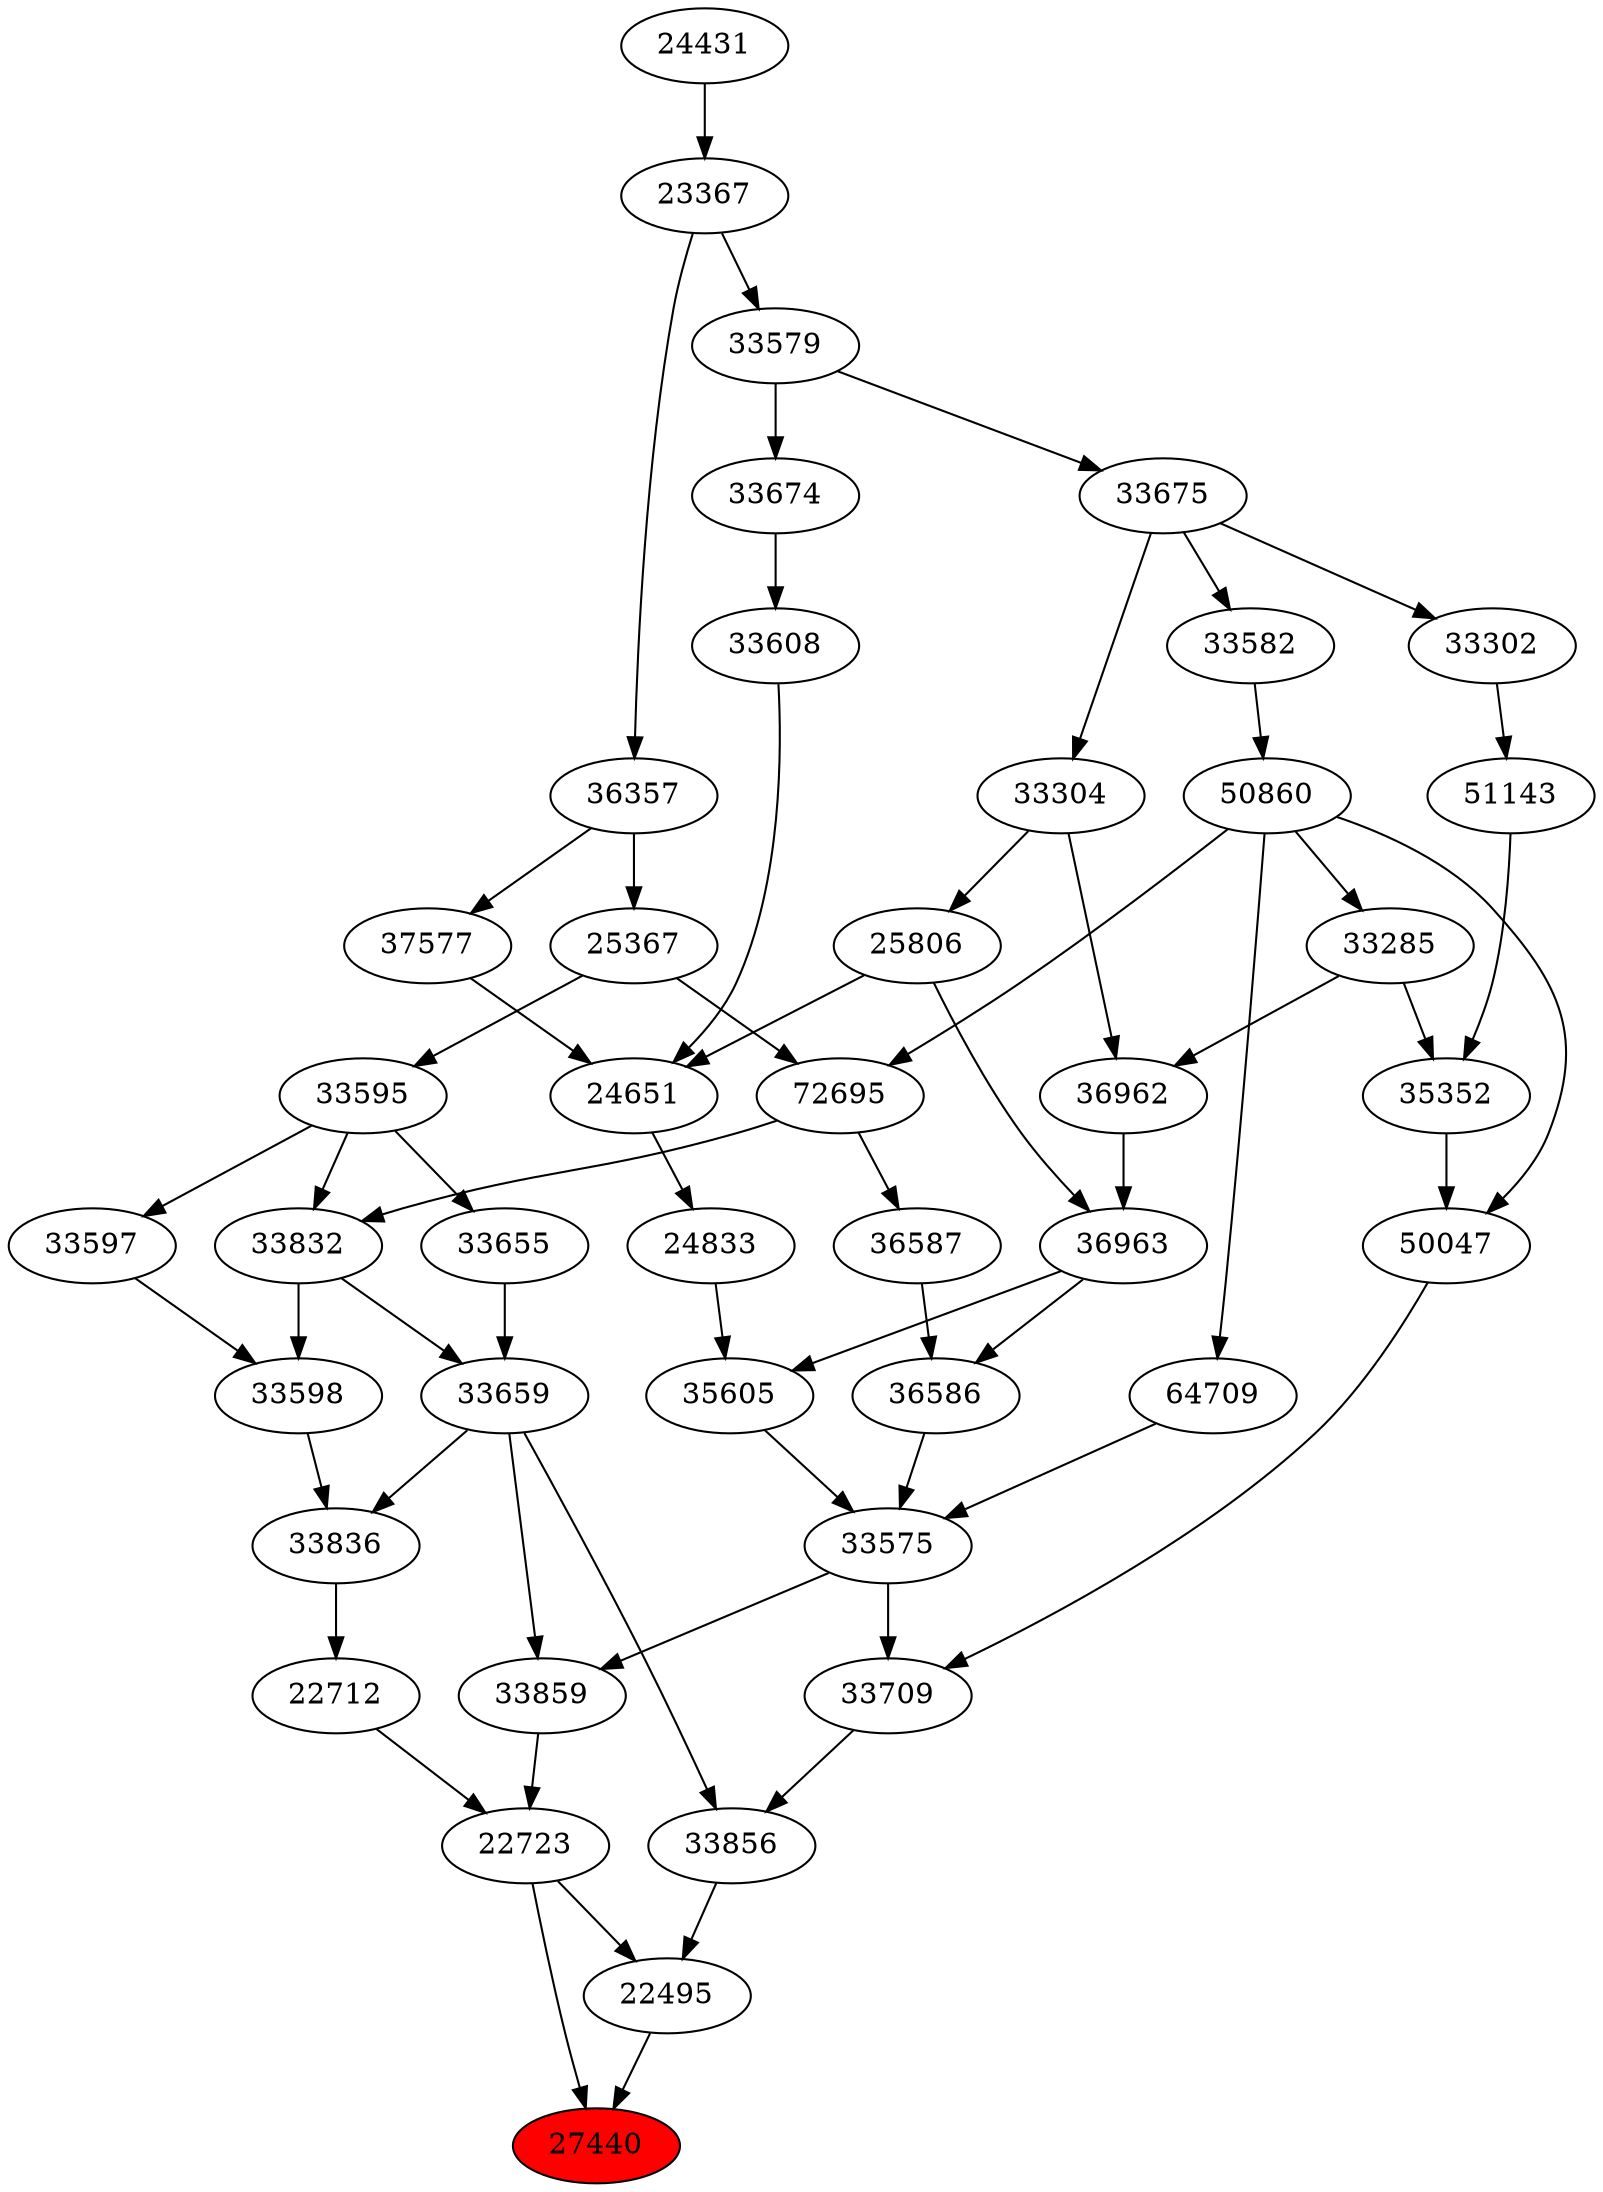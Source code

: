 strict digraph{ 
27440 [label="27440" fillcolor=red style=filled]
22723 -> 27440
22495 -> 27440
22723 [label="22723"]
22712 -> 22723
33859 -> 22723
22495 [label="22495"]
22723 -> 22495
33856 -> 22495
22712 [label="22712"]
33836 -> 22712
33859 [label="33859"]
33575 -> 33859
33659 -> 33859
33856 [label="33856"]
33659 -> 33856
33709 -> 33856
33836 [label="33836"]
33659 -> 33836
33598 -> 33836
33575 [label="33575"]
36586 -> 33575
35605 -> 33575
64709 -> 33575
33659 [label="33659"]
33655 -> 33659
33832 -> 33659
33709 [label="33709"]
50047 -> 33709
33575 -> 33709
33598 [label="33598"]
33597 -> 33598
33832 -> 33598
36586 [label="36586"]
36587 -> 36586
36963 -> 36586
35605 [label="35605"]
24833 -> 35605
36963 -> 35605
64709 [label="64709"]
50860 -> 64709
33655 [label="33655"]
33595 -> 33655
33832 [label="33832"]
72695 -> 33832
33595 -> 33832
50047 [label="50047"]
35352 -> 50047
50860 -> 50047
33597 [label="33597"]
33595 -> 33597
36587 [label="36587"]
72695 -> 36587
36963 [label="36963"]
36962 -> 36963
25806 -> 36963
24833 [label="24833"]
24651 -> 24833
50860 [label="50860"]
33582 -> 50860
33595 [label="33595"]
25367 -> 33595
72695 [label="72695"]
50860 -> 72695
25367 -> 72695
35352 [label="35352"]
33285 -> 35352
51143 -> 35352
36962 [label="36962"]
33285 -> 36962
33304 -> 36962
25806 [label="25806"]
33304 -> 25806
24651 [label="24651"]
25806 -> 24651
33608 -> 24651
37577 -> 24651
33582 [label="33582"]
33675 -> 33582
25367 [label="25367"]
36357 -> 25367
33285 [label="33285"]
50860 -> 33285
51143 [label="51143"]
33302 -> 51143
33304 [label="33304"]
33675 -> 33304
33608 [label="33608"]
33674 -> 33608
37577 [label="37577"]
36357 -> 37577
33675 [label="33675"]
33579 -> 33675
36357 [label="36357"]
23367 -> 36357
33302 [label="33302"]
33675 -> 33302
33674 [label="33674"]
33579 -> 33674
33579 [label="33579"]
23367 -> 33579
23367 [label="23367"]
24431 -> 23367
24431 [label="24431"]
}